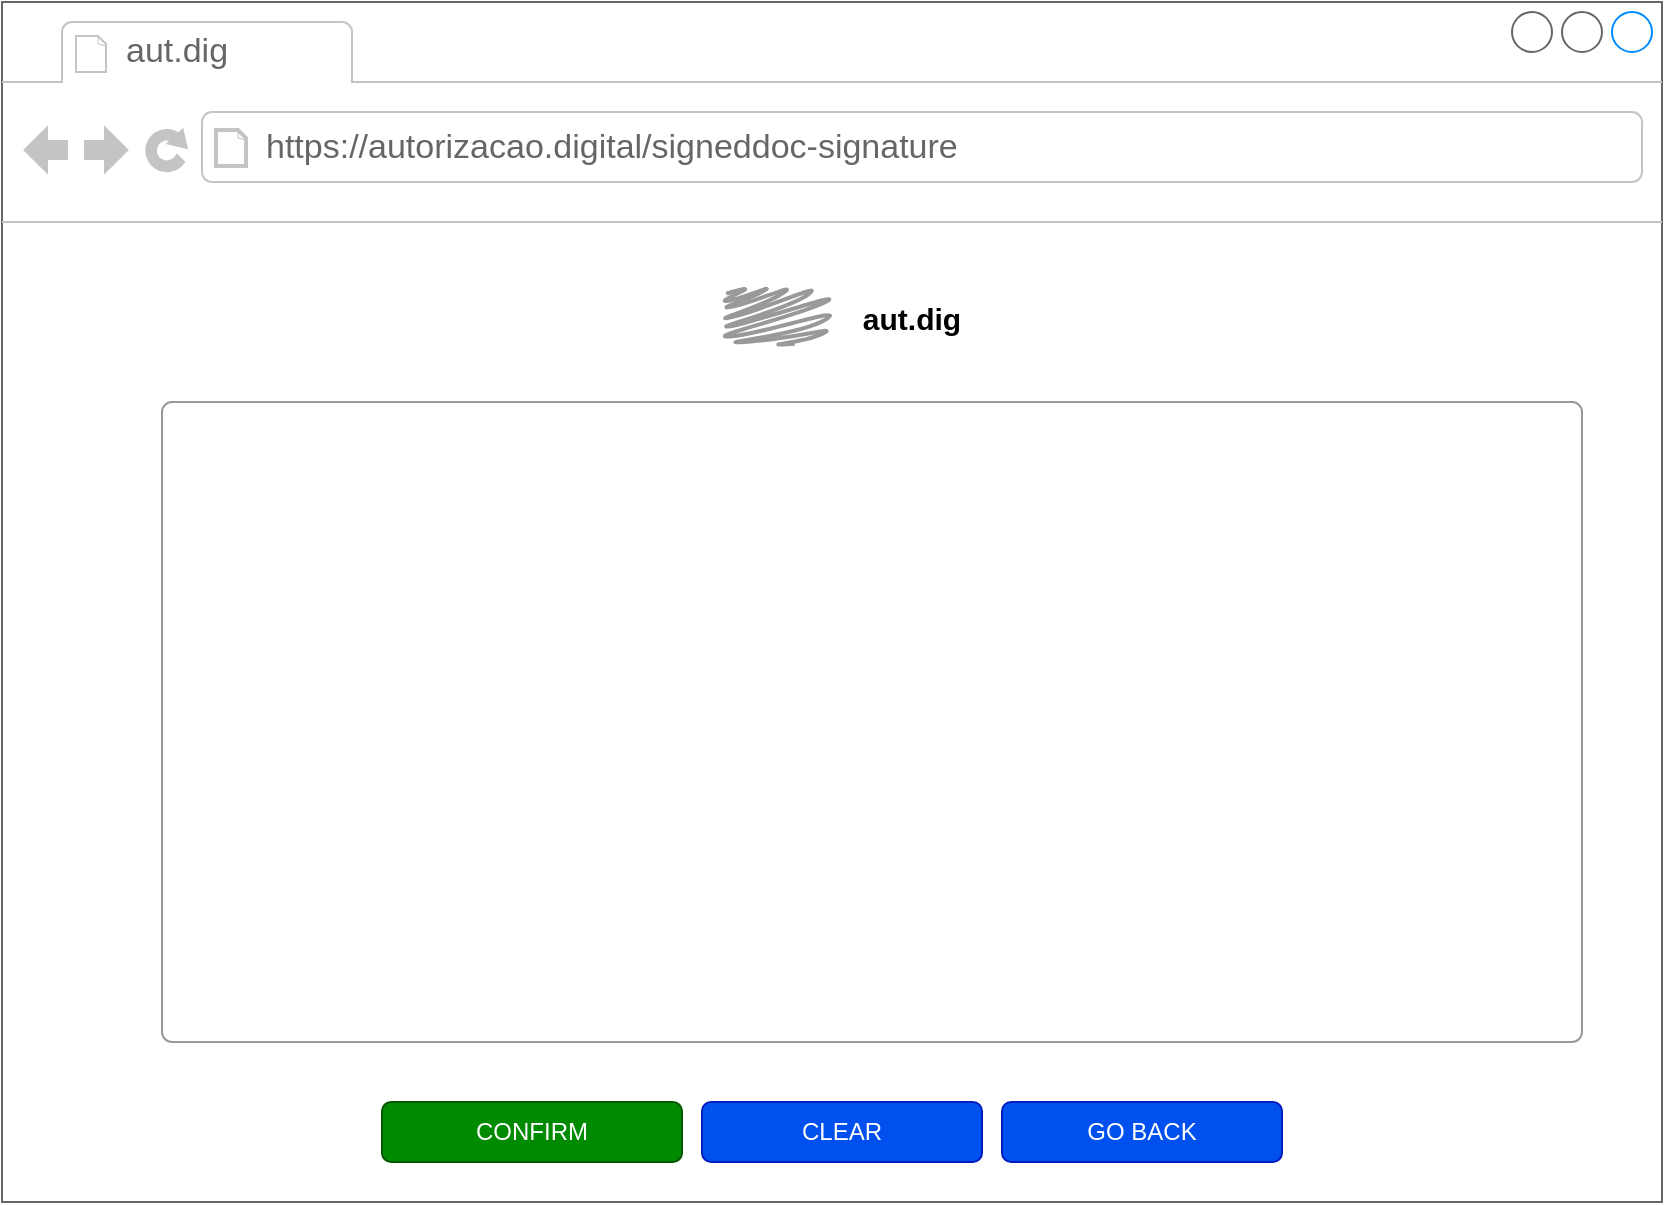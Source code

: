 <mxfile>
    <diagram id="A3qWTJxBf30MFO97emnY" name="Page-1">
        <mxGraphModel dx="1377" dy="1045" grid="1" gridSize="10" guides="1" tooltips="1" connect="1" arrows="1" fold="1" page="1" pageScale="1" pageWidth="850" pageHeight="1100" math="0" shadow="0">
            <root>
                <mxCell id="0"/>
                <mxCell id="1" parent="0"/>
                <mxCell id="84" value="" style="strokeWidth=1;shadow=0;dashed=0;align=center;html=1;shape=mxgraph.mockup.containers.browserWindow;rSize=0;strokeColor=#666666;strokeColor2=#008cff;strokeColor3=#c4c4c4;mainText=,;recursiveResize=0;" parent="1" vertex="1">
                    <mxGeometry x="10" y="10" width="830" height="600" as="geometry"/>
                </mxCell>
                <mxCell id="85" value="aut.dig" style="strokeWidth=1;shadow=0;dashed=0;align=center;html=1;shape=mxgraph.mockup.containers.anchor;fontSize=17;fontColor=#666666;align=left;" parent="84" vertex="1">
                    <mxGeometry x="60" y="12" width="110" height="26" as="geometry"/>
                </mxCell>
                <mxCell id="86" value="https://autorizacao.digital/signeddoc-signature" style="strokeWidth=1;shadow=0;dashed=0;align=center;html=1;shape=mxgraph.mockup.containers.anchor;rSize=0;fontSize=17;fontColor=#666666;align=left;" parent="84" vertex="1">
                    <mxGeometry x="130" y="60" width="250" height="26" as="geometry"/>
                </mxCell>
                <mxCell id="116" value="CONFIRM" style="rounded=1;whiteSpace=wrap;html=1;align=center;fillColor=#008a00;strokeColor=#005700;fontColor=#ffffff;" vertex="1" parent="84">
                    <mxGeometry x="190" y="550" width="150" height="30" as="geometry"/>
                </mxCell>
                <mxCell id="117" value="CLEAR" style="rounded=1;whiteSpace=wrap;html=1;align=center;fillColor=#0050ef;strokeColor=#001DBC;fontColor=#ffffff;" vertex="1" parent="84">
                    <mxGeometry x="350" y="550" width="140" height="30" as="geometry"/>
                </mxCell>
                <mxCell id="118" value="&lt;font color=&quot;#ffffff&quot;&gt;GO BACK&lt;/font&gt;" style="rounded=1;whiteSpace=wrap;html=1;align=center;fillColor=#0050ef;strokeColor=#001DBC;fontColor=#ffffff;" vertex="1" parent="84">
                    <mxGeometry x="500" y="550" width="140" height="30" as="geometry"/>
                </mxCell>
                <mxCell id="102" value="&lt;b&gt;&lt;font style=&quot;font-size: 15px&quot;&gt;aut.dig&lt;/font&gt;&lt;/b&gt;" style="text;html=1;strokeColor=none;fillColor=none;align=center;verticalAlign=middle;whiteSpace=wrap;rounded=0;" parent="1" vertex="1">
                    <mxGeometry x="445" y="158" width="40" height="20" as="geometry"/>
                </mxCell>
                <mxCell id="103" value="" style="shape=mxgraph.mockup.markup.scratchOut;shadow=0;dashed=0;html=1;strokeColor=#999999;strokeWidth=2;" parent="1" vertex="1">
                    <mxGeometry x="370" y="153" width="55" height="30" as="geometry"/>
                </mxCell>
                <mxCell id="98" value="" style="html=1;shadow=0;dashed=0;shape=mxgraph.bootstrap.rrect;rSize=5;strokeColor=#999999;strokeWidth=1;fillColor=#FFFFFF;fontColor=#6C767D;whiteSpace=wrap;align=left;verticalAlign=middle;spacingLeft=10;fontSize=14;spacing=10;" parent="1" vertex="1">
                    <mxGeometry x="90" y="210" width="710" height="320" as="geometry"/>
                </mxCell>
            </root>
        </mxGraphModel>
    </diagram>
</mxfile>